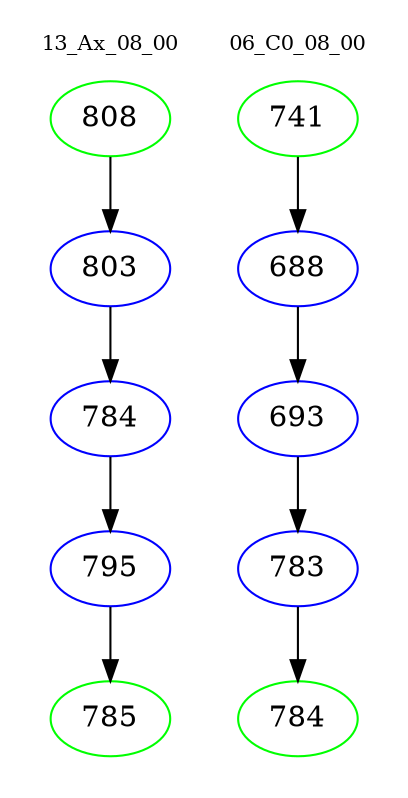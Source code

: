 digraph{
subgraph cluster_0 {
color = white
label = "13_Ax_08_00";
fontsize=10;
T0_808 [label="808", color="green"]
T0_808 -> T0_803 [color="black"]
T0_803 [label="803", color="blue"]
T0_803 -> T0_784 [color="black"]
T0_784 [label="784", color="blue"]
T0_784 -> T0_795 [color="black"]
T0_795 [label="795", color="blue"]
T0_795 -> T0_785 [color="black"]
T0_785 [label="785", color="green"]
}
subgraph cluster_1 {
color = white
label = "06_C0_08_00";
fontsize=10;
T1_741 [label="741", color="green"]
T1_741 -> T1_688 [color="black"]
T1_688 [label="688", color="blue"]
T1_688 -> T1_693 [color="black"]
T1_693 [label="693", color="blue"]
T1_693 -> T1_783 [color="black"]
T1_783 [label="783", color="blue"]
T1_783 -> T1_784 [color="black"]
T1_784 [label="784", color="green"]
}
}
